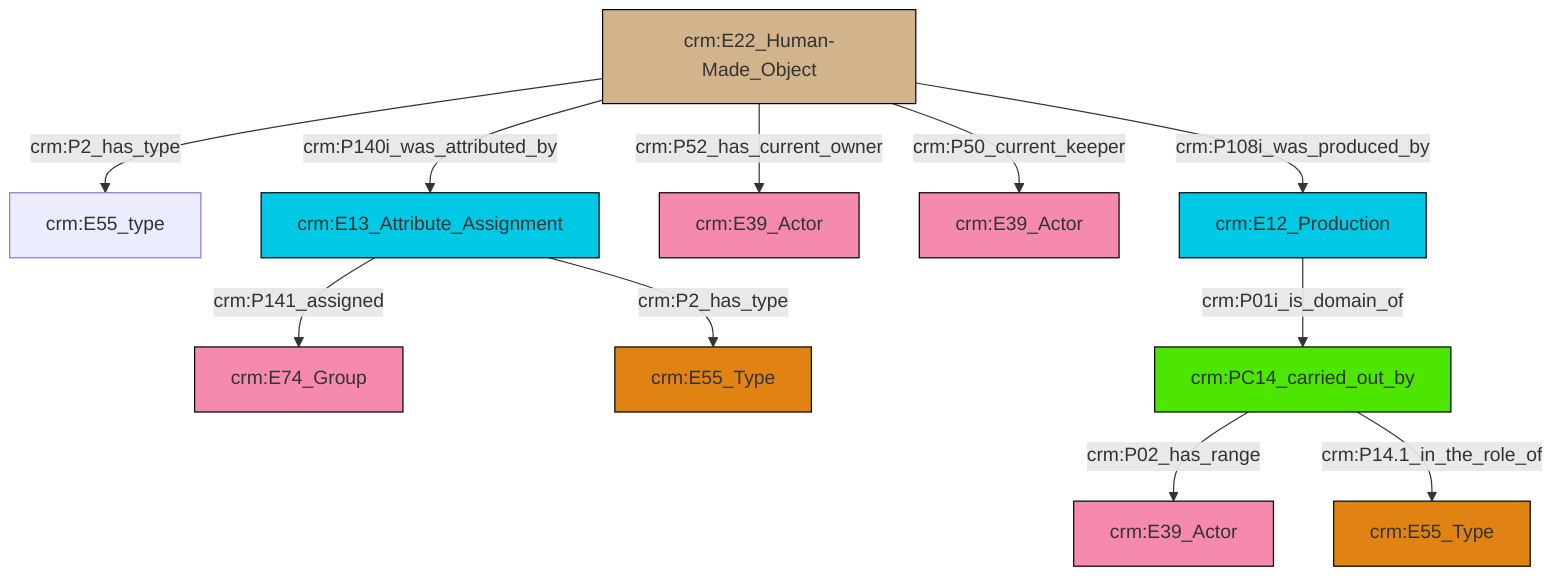graph TD
classDef Literal fill:#f2f2f2,stroke:#000000;
classDef CRM_Entity fill:#FFFFFF,stroke:#000000;
classDef Temporal_Entity fill:#00C9E6, stroke:#000000;
classDef Type fill:#E18312, stroke:#000000;
classDef Time-Span fill:#2C9C91, stroke:#000000;
classDef Appellation fill:#FFEB7F, stroke:#000000;
classDef Place fill:#008836, stroke:#000000;
classDef Persistent_Item fill:#B266B2, stroke:#000000;
classDef Conceptual_Object fill:#FFD700, stroke:#000000;
classDef Physical_Thing fill:#D2B48C, stroke:#000000;
classDef Actor fill:#f58aad, stroke:#000000;
classDef PC_Classes fill:#4ce600, stroke:#000000;
classDef Multi fill:#cccccc,stroke:#000000;

0["crm:E22_Human-Made_Object"]:::Physical_Thing -->|crm:P2_has_type| 1["crm:E55_type"]:::Default
5["crm:E13_Attribute_Assignment"]:::Temporal_Entity -->|crm:P141_assigned| 6["crm:E74_Group"]:::Actor
10["crm:PC14_carried_out_by"]:::PC_Classes -->|crm:P02_has_range| 14["crm:E39_Actor"]:::Actor
16["crm:E12_Production"]:::Temporal_Entity -->|crm:P01i_is_domain_of| 10["crm:PC14_carried_out_by"]:::PC_Classes
5["crm:E13_Attribute_Assignment"]:::Temporal_Entity -->|crm:P2_has_type| 18["crm:E55_Type"]:::Type
0["crm:E22_Human-Made_Object"]:::Physical_Thing -->|crm:P140i_was_attributed_by| 5["crm:E13_Attribute_Assignment"]:::Temporal_Entity
0["crm:E22_Human-Made_Object"]:::Physical_Thing -->|crm:P52_has_current_owner| 7["crm:E39_Actor"]:::Actor
0["crm:E22_Human-Made_Object"]:::Physical_Thing -->|crm:P50_current_keeper| 12["crm:E39_Actor"]:::Actor
0["crm:E22_Human-Made_Object"]:::Physical_Thing -->|crm:P108i_was_produced_by| 16["crm:E12_Production"]:::Temporal_Entity
10["crm:PC14_carried_out_by"]:::PC_Classes -->|crm:P14.1_in_the_role_of| 3["crm:E55_Type"]:::Type